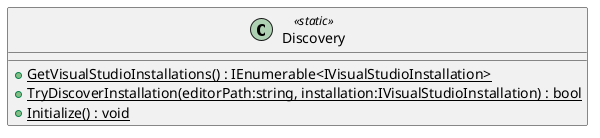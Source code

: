 @startuml
class Discovery <<static>> {
    + {static} GetVisualStudioInstallations() : IEnumerable<IVisualStudioInstallation>
    + {static} TryDiscoverInstallation(editorPath:string, installation:IVisualStudioInstallation) : bool
    + {static} Initialize() : void
}
@enduml
